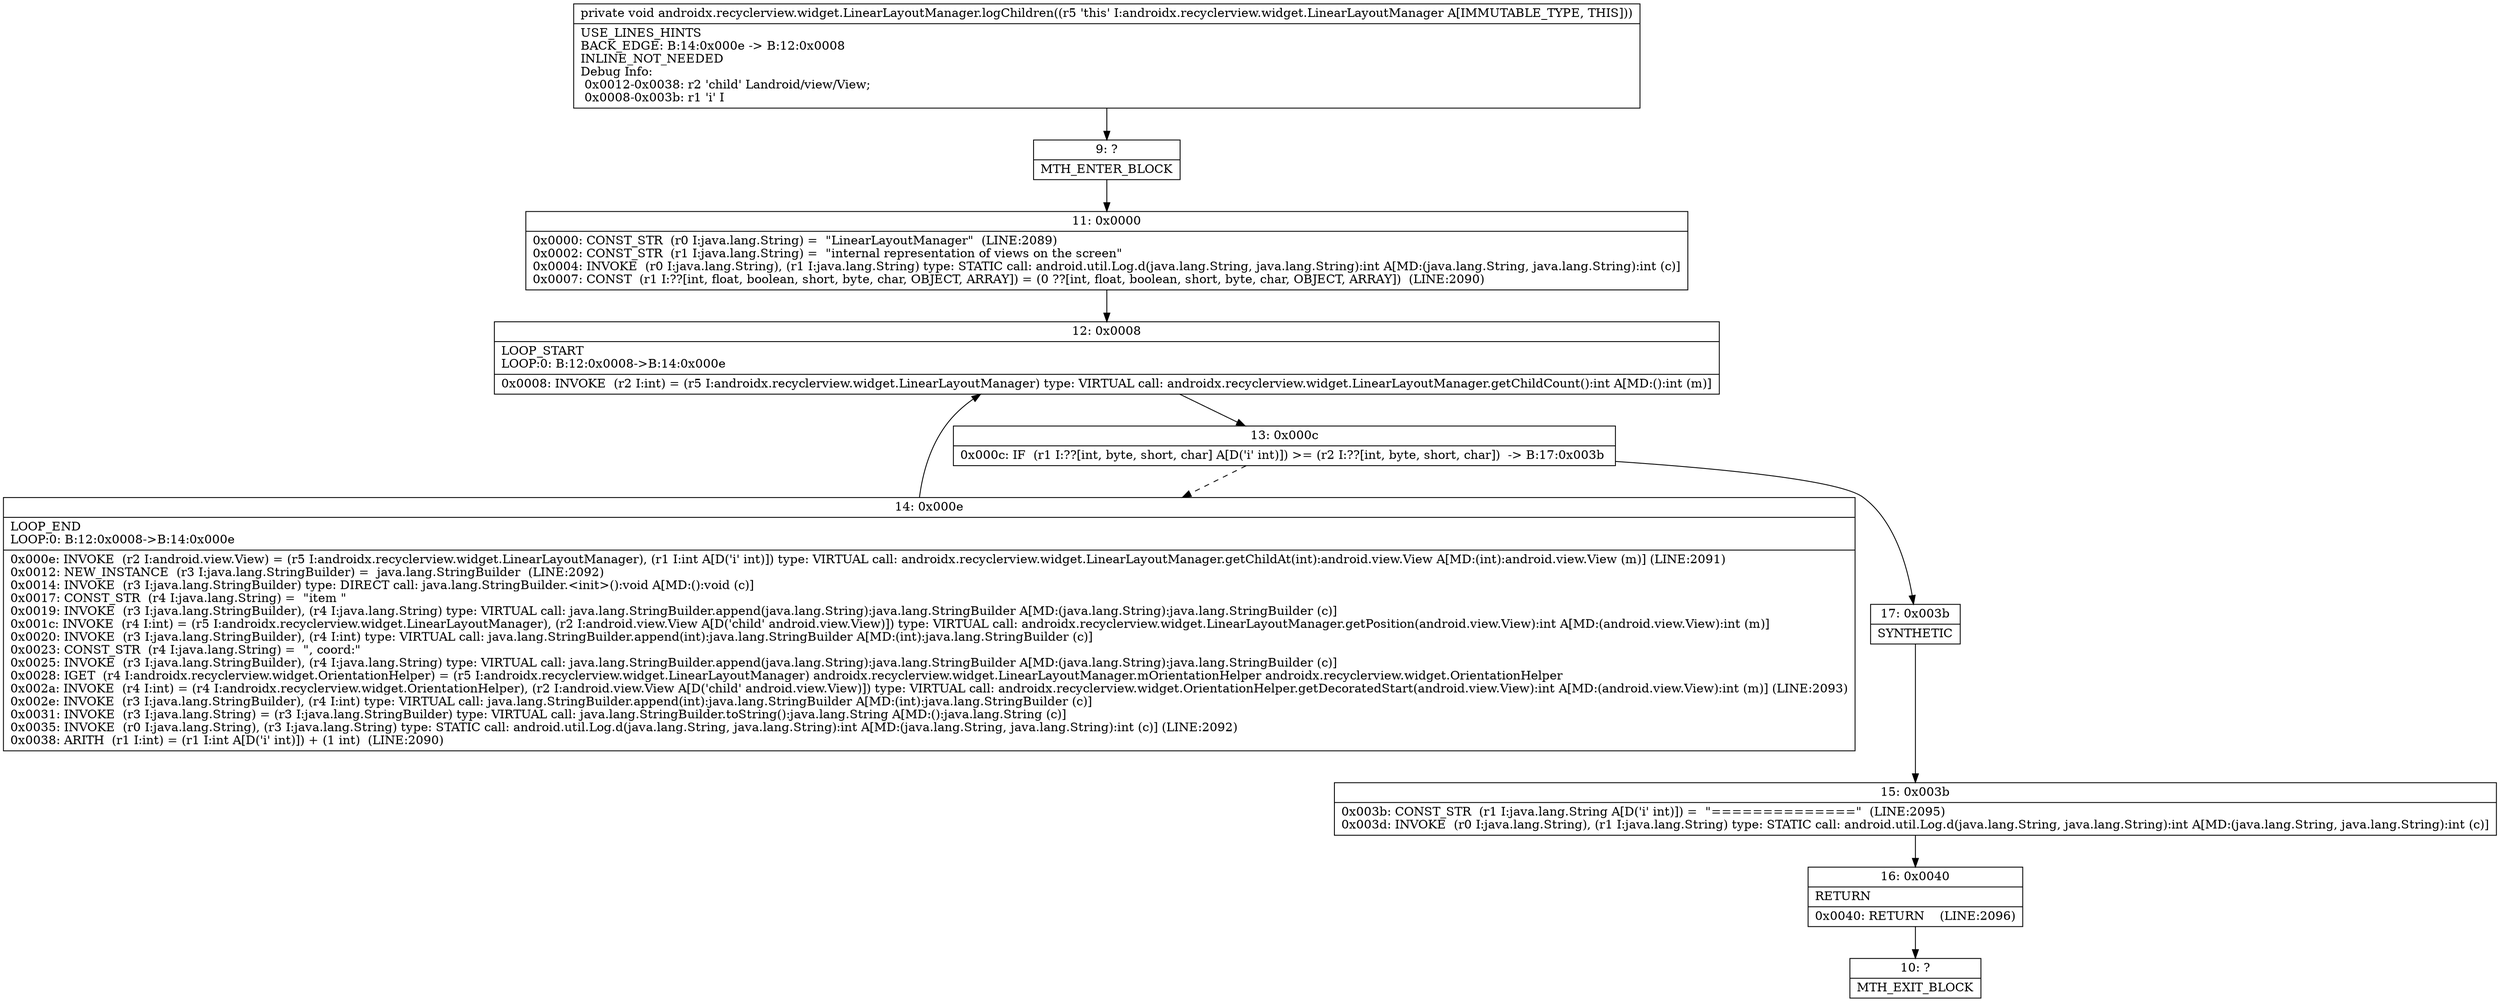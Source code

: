 digraph "CFG forandroidx.recyclerview.widget.LinearLayoutManager.logChildren()V" {
Node_9 [shape=record,label="{9\:\ ?|MTH_ENTER_BLOCK\l}"];
Node_11 [shape=record,label="{11\:\ 0x0000|0x0000: CONST_STR  (r0 I:java.lang.String) =  \"LinearLayoutManager\"  (LINE:2089)\l0x0002: CONST_STR  (r1 I:java.lang.String) =  \"internal representation of views on the screen\" \l0x0004: INVOKE  (r0 I:java.lang.String), (r1 I:java.lang.String) type: STATIC call: android.util.Log.d(java.lang.String, java.lang.String):int A[MD:(java.lang.String, java.lang.String):int (c)]\l0x0007: CONST  (r1 I:??[int, float, boolean, short, byte, char, OBJECT, ARRAY]) = (0 ??[int, float, boolean, short, byte, char, OBJECT, ARRAY])  (LINE:2090)\l}"];
Node_12 [shape=record,label="{12\:\ 0x0008|LOOP_START\lLOOP:0: B:12:0x0008\-\>B:14:0x000e\l|0x0008: INVOKE  (r2 I:int) = (r5 I:androidx.recyclerview.widget.LinearLayoutManager) type: VIRTUAL call: androidx.recyclerview.widget.LinearLayoutManager.getChildCount():int A[MD:():int (m)]\l}"];
Node_13 [shape=record,label="{13\:\ 0x000c|0x000c: IF  (r1 I:??[int, byte, short, char] A[D('i' int)]) \>= (r2 I:??[int, byte, short, char])  \-\> B:17:0x003b \l}"];
Node_14 [shape=record,label="{14\:\ 0x000e|LOOP_END\lLOOP:0: B:12:0x0008\-\>B:14:0x000e\l|0x000e: INVOKE  (r2 I:android.view.View) = (r5 I:androidx.recyclerview.widget.LinearLayoutManager), (r1 I:int A[D('i' int)]) type: VIRTUAL call: androidx.recyclerview.widget.LinearLayoutManager.getChildAt(int):android.view.View A[MD:(int):android.view.View (m)] (LINE:2091)\l0x0012: NEW_INSTANCE  (r3 I:java.lang.StringBuilder) =  java.lang.StringBuilder  (LINE:2092)\l0x0014: INVOKE  (r3 I:java.lang.StringBuilder) type: DIRECT call: java.lang.StringBuilder.\<init\>():void A[MD:():void (c)]\l0x0017: CONST_STR  (r4 I:java.lang.String) =  \"item \" \l0x0019: INVOKE  (r3 I:java.lang.StringBuilder), (r4 I:java.lang.String) type: VIRTUAL call: java.lang.StringBuilder.append(java.lang.String):java.lang.StringBuilder A[MD:(java.lang.String):java.lang.StringBuilder (c)]\l0x001c: INVOKE  (r4 I:int) = (r5 I:androidx.recyclerview.widget.LinearLayoutManager), (r2 I:android.view.View A[D('child' android.view.View)]) type: VIRTUAL call: androidx.recyclerview.widget.LinearLayoutManager.getPosition(android.view.View):int A[MD:(android.view.View):int (m)]\l0x0020: INVOKE  (r3 I:java.lang.StringBuilder), (r4 I:int) type: VIRTUAL call: java.lang.StringBuilder.append(int):java.lang.StringBuilder A[MD:(int):java.lang.StringBuilder (c)]\l0x0023: CONST_STR  (r4 I:java.lang.String) =  \", coord:\" \l0x0025: INVOKE  (r3 I:java.lang.StringBuilder), (r4 I:java.lang.String) type: VIRTUAL call: java.lang.StringBuilder.append(java.lang.String):java.lang.StringBuilder A[MD:(java.lang.String):java.lang.StringBuilder (c)]\l0x0028: IGET  (r4 I:androidx.recyclerview.widget.OrientationHelper) = (r5 I:androidx.recyclerview.widget.LinearLayoutManager) androidx.recyclerview.widget.LinearLayoutManager.mOrientationHelper androidx.recyclerview.widget.OrientationHelper \l0x002a: INVOKE  (r4 I:int) = (r4 I:androidx.recyclerview.widget.OrientationHelper), (r2 I:android.view.View A[D('child' android.view.View)]) type: VIRTUAL call: androidx.recyclerview.widget.OrientationHelper.getDecoratedStart(android.view.View):int A[MD:(android.view.View):int (m)] (LINE:2093)\l0x002e: INVOKE  (r3 I:java.lang.StringBuilder), (r4 I:int) type: VIRTUAL call: java.lang.StringBuilder.append(int):java.lang.StringBuilder A[MD:(int):java.lang.StringBuilder (c)]\l0x0031: INVOKE  (r3 I:java.lang.String) = (r3 I:java.lang.StringBuilder) type: VIRTUAL call: java.lang.StringBuilder.toString():java.lang.String A[MD:():java.lang.String (c)]\l0x0035: INVOKE  (r0 I:java.lang.String), (r3 I:java.lang.String) type: STATIC call: android.util.Log.d(java.lang.String, java.lang.String):int A[MD:(java.lang.String, java.lang.String):int (c)] (LINE:2092)\l0x0038: ARITH  (r1 I:int) = (r1 I:int A[D('i' int)]) + (1 int)  (LINE:2090)\l}"];
Node_17 [shape=record,label="{17\:\ 0x003b|SYNTHETIC\l}"];
Node_15 [shape=record,label="{15\:\ 0x003b|0x003b: CONST_STR  (r1 I:java.lang.String A[D('i' int)]) =  \"==============\"  (LINE:2095)\l0x003d: INVOKE  (r0 I:java.lang.String), (r1 I:java.lang.String) type: STATIC call: android.util.Log.d(java.lang.String, java.lang.String):int A[MD:(java.lang.String, java.lang.String):int (c)]\l}"];
Node_16 [shape=record,label="{16\:\ 0x0040|RETURN\l|0x0040: RETURN    (LINE:2096)\l}"];
Node_10 [shape=record,label="{10\:\ ?|MTH_EXIT_BLOCK\l}"];
MethodNode[shape=record,label="{private void androidx.recyclerview.widget.LinearLayoutManager.logChildren((r5 'this' I:androidx.recyclerview.widget.LinearLayoutManager A[IMMUTABLE_TYPE, THIS]))  | USE_LINES_HINTS\lBACK_EDGE: B:14:0x000e \-\> B:12:0x0008\lINLINE_NOT_NEEDED\lDebug Info:\l  0x0012\-0x0038: r2 'child' Landroid\/view\/View;\l  0x0008\-0x003b: r1 'i' I\l}"];
MethodNode -> Node_9;Node_9 -> Node_11;
Node_11 -> Node_12;
Node_12 -> Node_13;
Node_13 -> Node_14[style=dashed];
Node_13 -> Node_17;
Node_14 -> Node_12;
Node_17 -> Node_15;
Node_15 -> Node_16;
Node_16 -> Node_10;
}

